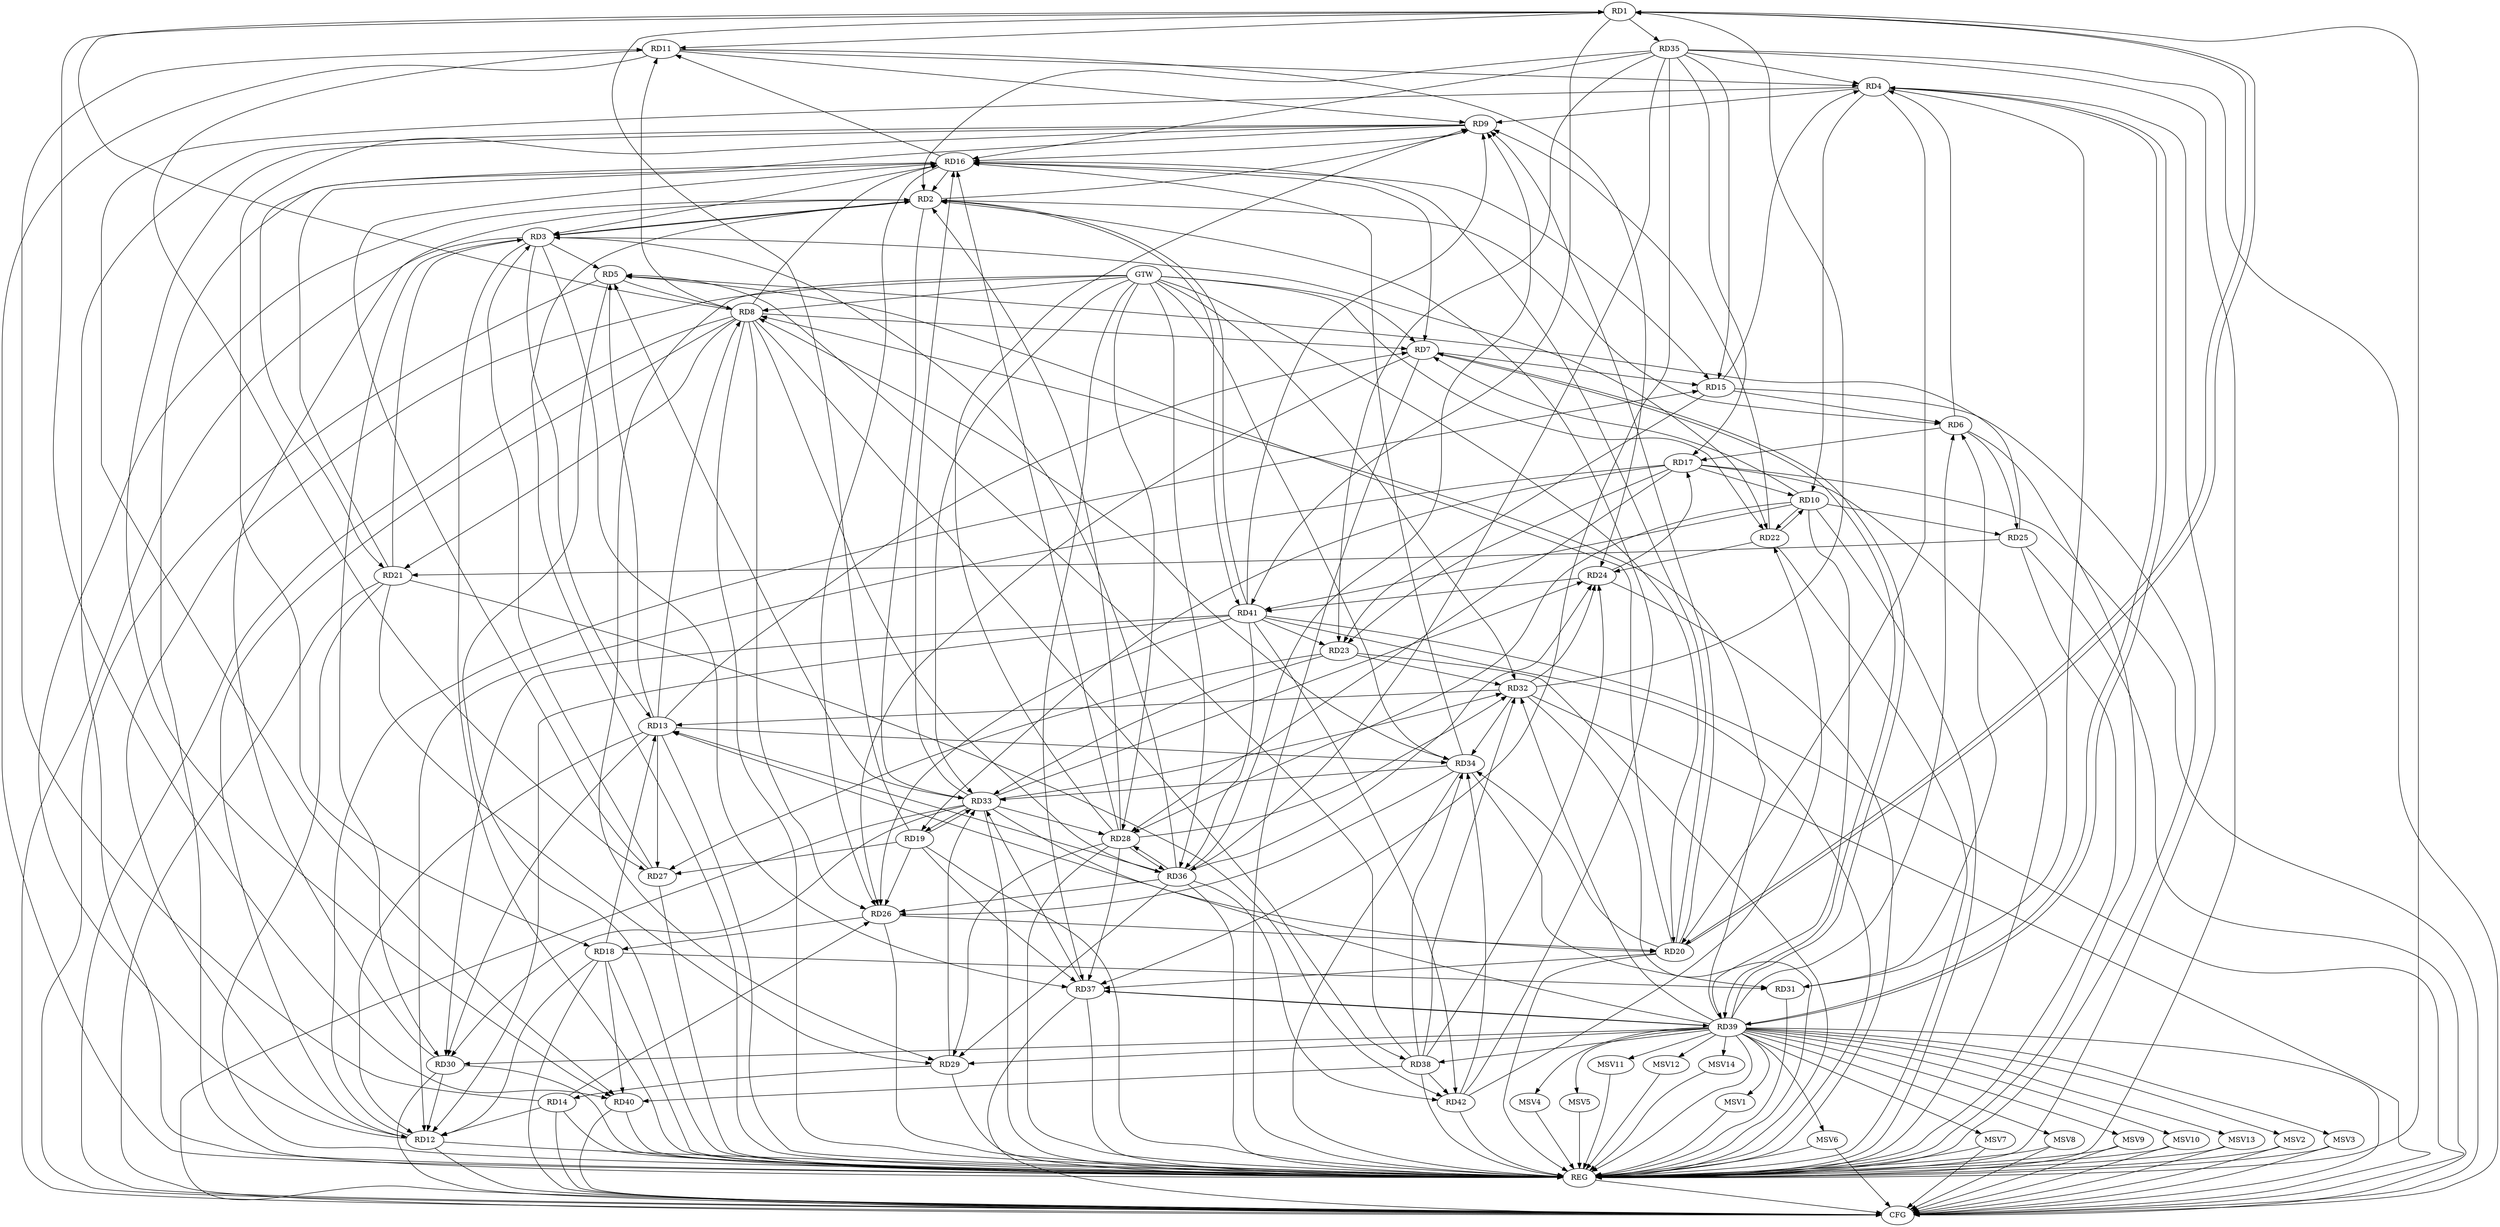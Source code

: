 strict digraph G {
  RD1 [ label="RD1" ];
  RD2 [ label="RD2" ];
  RD3 [ label="RD3" ];
  RD4 [ label="RD4" ];
  RD5 [ label="RD5" ];
  RD6 [ label="RD6" ];
  RD7 [ label="RD7" ];
  RD8 [ label="RD8" ];
  RD9 [ label="RD9" ];
  RD10 [ label="RD10" ];
  RD11 [ label="RD11" ];
  RD12 [ label="RD12" ];
  RD13 [ label="RD13" ];
  RD14 [ label="RD14" ];
  RD15 [ label="RD15" ];
  RD16 [ label="RD16" ];
  RD17 [ label="RD17" ];
  RD18 [ label="RD18" ];
  RD19 [ label="RD19" ];
  RD20 [ label="RD20" ];
  RD21 [ label="RD21" ];
  RD22 [ label="RD22" ];
  RD23 [ label="RD23" ];
  RD24 [ label="RD24" ];
  RD25 [ label="RD25" ];
  RD26 [ label="RD26" ];
  RD27 [ label="RD27" ];
  RD28 [ label="RD28" ];
  RD29 [ label="RD29" ];
  RD30 [ label="RD30" ];
  RD31 [ label="RD31" ];
  RD32 [ label="RD32" ];
  RD33 [ label="RD33" ];
  RD34 [ label="RD34" ];
  RD35 [ label="RD35" ];
  RD36 [ label="RD36" ];
  RD37 [ label="RD37" ];
  RD38 [ label="RD38" ];
  RD39 [ label="RD39" ];
  RD40 [ label="RD40" ];
  RD41 [ label="RD41" ];
  RD42 [ label="RD42" ];
  GTW [ label="GTW" ];
  REG [ label="REG" ];
  CFG [ label="CFG" ];
  MSV1 [ label="MSV1" ];
  MSV2 [ label="MSV2" ];
  MSV3 [ label="MSV3" ];
  MSV4 [ label="MSV4" ];
  MSV5 [ label="MSV5" ];
  MSV6 [ label="MSV6" ];
  MSV7 [ label="MSV7" ];
  MSV8 [ label="MSV8" ];
  MSV9 [ label="MSV9" ];
  MSV10 [ label="MSV10" ];
  MSV11 [ label="MSV11" ];
  MSV12 [ label="MSV12" ];
  MSV13 [ label="MSV13" ];
  MSV14 [ label="MSV14" ];
  RD8 -> RD1;
  RD1 -> RD11;
  RD19 -> RD1;
  RD1 -> RD20;
  RD20 -> RD1;
  RD32 -> RD1;
  RD1 -> RD35;
  RD1 -> RD40;
  RD1 -> RD41;
  RD2 -> RD3;
  RD3 -> RD2;
  RD2 -> RD6;
  RD2 -> RD9;
  RD12 -> RD2;
  RD16 -> RD2;
  RD28 -> RD2;
  RD30 -> RD2;
  RD2 -> RD33;
  RD35 -> RD2;
  RD2 -> RD41;
  RD41 -> RD2;
  RD42 -> RD2;
  RD3 -> RD5;
  RD3 -> RD13;
  RD16 -> RD3;
  RD21 -> RD3;
  RD3 -> RD22;
  RD27 -> RD3;
  RD3 -> RD30;
  RD36 -> RD3;
  RD3 -> RD37;
  RD6 -> RD4;
  RD4 -> RD9;
  RD4 -> RD10;
  RD11 -> RD4;
  RD15 -> RD4;
  RD4 -> RD20;
  RD4 -> RD31;
  RD35 -> RD4;
  RD4 -> RD39;
  RD39 -> RD4;
  RD4 -> RD40;
  RD5 -> RD8;
  RD13 -> RD5;
  RD20 -> RD5;
  RD25 -> RD5;
  RD33 -> RD5;
  RD38 -> RD5;
  RD15 -> RD6;
  RD6 -> RD17;
  RD6 -> RD25;
  RD31 -> RD6;
  RD39 -> RD6;
  RD8 -> RD7;
  RD10 -> RD7;
  RD13 -> RD7;
  RD7 -> RD15;
  RD16 -> RD7;
  RD7 -> RD26;
  RD7 -> RD39;
  RD39 -> RD7;
  RD8 -> RD11;
  RD8 -> RD12;
  RD13 -> RD8;
  RD8 -> RD16;
  RD8 -> RD21;
  RD8 -> RD26;
  RD34 -> RD8;
  RD8 -> RD36;
  RD8 -> RD38;
  RD39 -> RD8;
  RD11 -> RD9;
  RD9 -> RD16;
  RD9 -> RD18;
  RD20 -> RD9;
  RD9 -> RD21;
  RD22 -> RD9;
  RD28 -> RD9;
  RD36 -> RD9;
  RD9 -> RD40;
  RD41 -> RD9;
  RD17 -> RD10;
  RD10 -> RD22;
  RD22 -> RD10;
  RD10 -> RD25;
  RD10 -> RD28;
  RD10 -> RD39;
  RD10 -> RD41;
  RD14 -> RD11;
  RD16 -> RD11;
  RD11 -> RD24;
  RD11 -> RD27;
  RD13 -> RD12;
  RD14 -> RD12;
  RD12 -> RD15;
  RD17 -> RD12;
  RD18 -> RD12;
  RD30 -> RD12;
  RD41 -> RD12;
  RD18 -> RD13;
  RD13 -> RD27;
  RD13 -> RD30;
  RD32 -> RD13;
  RD13 -> RD34;
  RD36 -> RD13;
  RD39 -> RD13;
  RD14 -> RD26;
  RD29 -> RD14;
  RD16 -> RD15;
  RD15 -> RD23;
  RD35 -> RD15;
  RD20 -> RD16;
  RD21 -> RD16;
  RD16 -> RD26;
  RD27 -> RD16;
  RD28 -> RD16;
  RD33 -> RD16;
  RD34 -> RD16;
  RD35 -> RD16;
  RD17 -> RD19;
  RD17 -> RD23;
  RD24 -> RD17;
  RD17 -> RD28;
  RD35 -> RD17;
  RD26 -> RD18;
  RD18 -> RD31;
  RD18 -> RD40;
  RD19 -> RD26;
  RD19 -> RD27;
  RD19 -> RD33;
  RD33 -> RD19;
  RD19 -> RD37;
  RD26 -> RD20;
  RD33 -> RD20;
  RD20 -> RD34;
  RD20 -> RD37;
  RD25 -> RD21;
  RD21 -> RD29;
  RD21 -> RD42;
  RD22 -> RD24;
  RD42 -> RD22;
  RD23 -> RD27;
  RD23 -> RD32;
  RD23 -> RD33;
  RD35 -> RD23;
  RD41 -> RD23;
  RD32 -> RD24;
  RD33 -> RD24;
  RD36 -> RD24;
  RD38 -> RD24;
  RD24 -> RD41;
  RD34 -> RD26;
  RD36 -> RD26;
  RD41 -> RD26;
  RD28 -> RD29;
  RD28 -> RD32;
  RD33 -> RD28;
  RD28 -> RD36;
  RD36 -> RD28;
  RD28 -> RD37;
  RD29 -> RD33;
  RD36 -> RD29;
  RD39 -> RD29;
  RD33 -> RD30;
  RD39 -> RD30;
  RD41 -> RD30;
  RD34 -> RD31;
  RD33 -> RD32;
  RD32 -> RD34;
  RD38 -> RD32;
  RD39 -> RD32;
  RD34 -> RD33;
  RD37 -> RD33;
  RD38 -> RD34;
  RD42 -> RD34;
  RD35 -> RD36;
  RD35 -> RD37;
  RD41 -> RD36;
  RD36 -> RD42;
  RD37 -> RD39;
  RD39 -> RD37;
  RD39 -> RD38;
  RD38 -> RD40;
  RD38 -> RD42;
  RD41 -> RD42;
  GTW -> RD36;
  GTW -> RD12;
  GTW -> RD33;
  GTW -> RD28;
  GTW -> RD34;
  GTW -> RD8;
  GTW -> RD20;
  GTW -> RD29;
  GTW -> RD37;
  GTW -> RD22;
  GTW -> RD7;
  GTW -> RD32;
  RD1 -> REG;
  RD2 -> REG;
  RD3 -> REG;
  RD4 -> REG;
  RD5 -> REG;
  RD6 -> REG;
  RD7 -> REG;
  RD8 -> REG;
  RD9 -> REG;
  RD10 -> REG;
  RD11 -> REG;
  RD12 -> REG;
  RD13 -> REG;
  RD14 -> REG;
  RD15 -> REG;
  RD16 -> REG;
  RD17 -> REG;
  RD18 -> REG;
  RD19 -> REG;
  RD20 -> REG;
  RD21 -> REG;
  RD22 -> REG;
  RD23 -> REG;
  RD24 -> REG;
  RD25 -> REG;
  RD26 -> REG;
  RD27 -> REG;
  RD28 -> REG;
  RD29 -> REG;
  RD30 -> REG;
  RD31 -> REG;
  RD32 -> REG;
  RD33 -> REG;
  RD34 -> REG;
  RD35 -> REG;
  RD36 -> REG;
  RD37 -> REG;
  RD38 -> REG;
  RD39 -> REG;
  RD40 -> REG;
  RD41 -> REG;
  RD42 -> REG;
  RD17 -> CFG;
  RD40 -> CFG;
  RD37 -> CFG;
  RD12 -> CFG;
  RD5 -> CFG;
  RD32 -> CFG;
  RD3 -> CFG;
  RD30 -> CFG;
  RD21 -> CFG;
  RD35 -> CFG;
  RD41 -> CFG;
  RD39 -> CFG;
  RD8 -> CFG;
  RD25 -> CFG;
  RD33 -> CFG;
  RD18 -> CFG;
  RD14 -> CFG;
  REG -> CFG;
  RD39 -> MSV1;
  MSV1 -> REG;
  RD39 -> MSV2;
  MSV2 -> REG;
  MSV2 -> CFG;
  RD39 -> MSV3;
  MSV3 -> REG;
  MSV3 -> CFG;
  RD39 -> MSV4;
  MSV4 -> REG;
  RD39 -> MSV5;
  MSV5 -> REG;
  RD39 -> MSV6;
  RD39 -> MSV7;
  RD39 -> MSV8;
  MSV6 -> REG;
  MSV6 -> CFG;
  MSV7 -> REG;
  MSV7 -> CFG;
  MSV8 -> REG;
  MSV8 -> CFG;
  RD39 -> MSV9;
  RD39 -> MSV10;
  MSV9 -> REG;
  MSV9 -> CFG;
  MSV10 -> REG;
  MSV10 -> CFG;
  RD39 -> MSV11;
  MSV11 -> REG;
  RD39 -> MSV12;
  MSV12 -> REG;
  RD39 -> MSV13;
  MSV13 -> REG;
  MSV13 -> CFG;
  RD39 -> MSV14;
  MSV14 -> REG;
}

